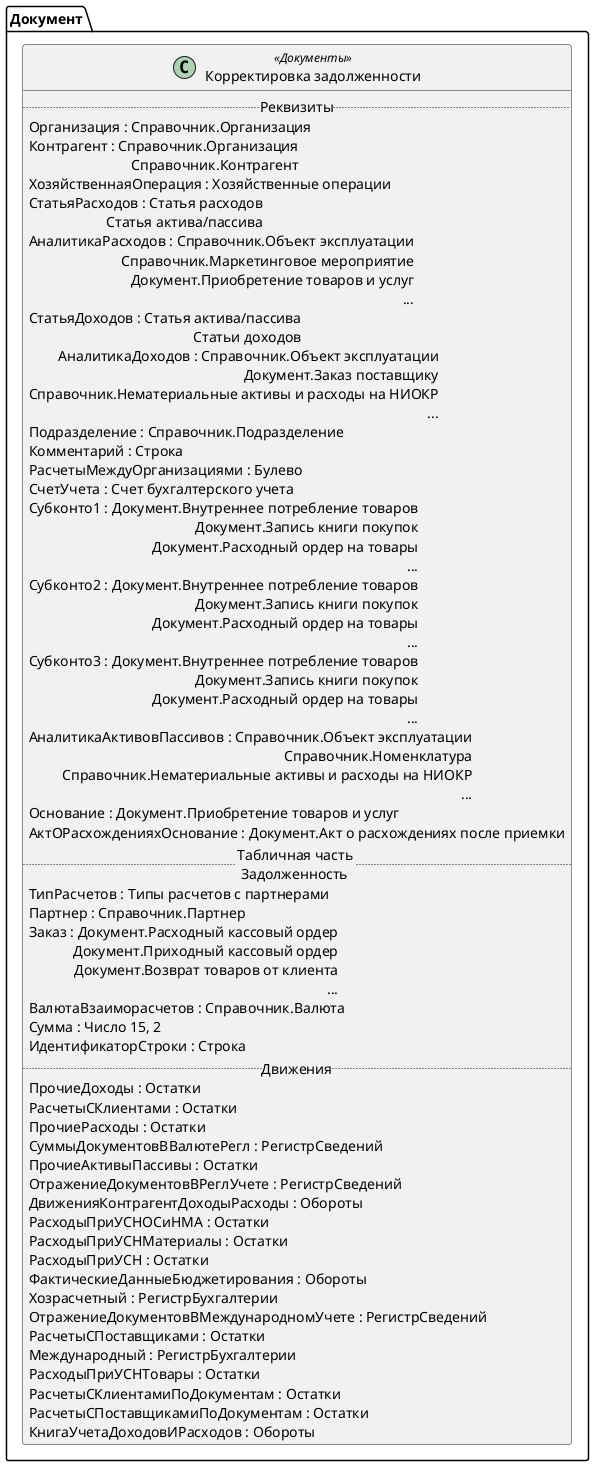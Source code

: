 ﻿@startuml СписаниеЗадолженности
'!include templates.wsd
'..\include templates.wsd
class Документ.СписаниеЗадолженности as "Корректировка задолженности" <<Документы>>
{
..Реквизиты..
Организация : Справочник.Организация
Контрагент : Справочник.Организация\rСправочник.Контрагент
ХозяйственнаяОперация : Хозяйственные операции
СтатьяРасходов : Статья расходов\rСтатья актива/пассива
АналитикаРасходов : Справочник.Объект эксплуатации\rСправочник.Маркетинговое мероприятие\rДокумент.Приобретение товаров и услуг\r...
СтатьяДоходов : Статья актива/пассива\rСтатьи доходов
АналитикаДоходов : Справочник.Объект эксплуатации\rДокумент.Заказ поставщику\rСправочник.Нематериальные активы и расходы на НИОКР\r...
Подразделение : Справочник.Подразделение
Комментарий : Строка
РасчетыМеждуОрганизациями : Булево
СчетУчета : Счет бухгалтерского учета
Субконто1 : Документ.Внутреннее потребление товаров\rДокумент.Запись книги покупок\rДокумент.Расходный ордер на товары\r...
Субконто2 : Документ.Внутреннее потребление товаров\rДокумент.Запись книги покупок\rДокумент.Расходный ордер на товары\r...
Субконто3 : Документ.Внутреннее потребление товаров\rДокумент.Запись книги покупок\rДокумент.Расходный ордер на товары\r...
АналитикаАктивовПассивов : Справочник.Объект эксплуатации\rСправочник.Номенклатура\rСправочник.Нематериальные активы и расходы на НИОКР\r...
Основание : Документ.Приобретение товаров и услуг
АктОРасхожденияхОснование : Документ.Акт о расхождениях после приемки
..Табличная часть \n Задолженность..
ТипРасчетов : Типы расчетов с партнерами
Партнер : Справочник.Партнер
Заказ : Документ.Расходный кассовый ордер\rДокумент.Приходный кассовый ордер\rДокумент.Возврат товаров от клиента\r...
ВалютаВзаиморасчетов : Справочник.Валюта
Сумма : Число 15, 2
ИдентификаторСтроки : Строка
..Движения..
ПрочиеДоходы : Остатки
РасчетыСКлиентами : Остатки
ПрочиеРасходы : Остатки
СуммыДокументовВВалютеРегл : РегистрСведений
ПрочиеАктивыПассивы : Остатки
ОтражениеДокументовВРеглУчете : РегистрСведений
ДвиженияКонтрагентДоходыРасходы : Обороты
РасходыПриУСНОСиНМА : Остатки
РасходыПриУСНМатериалы : Остатки
РасходыПриУСН : Остатки
ФактическиеДанныеБюджетирования : Обороты
Хозрасчетный : РегистрБухгалтерии
ОтражениеДокументовВМеждународномУчете : РегистрСведений
РасчетыСПоставщиками : Остатки
Международный : РегистрБухгалтерии
РасходыПриУСНТовары : Остатки
РасчетыСКлиентамиПоДокументам : Остатки
РасчетыСПоставщикамиПоДокументам : Остатки
КнигаУчетаДоходовИРасходов : Обороты
}
@enduml
